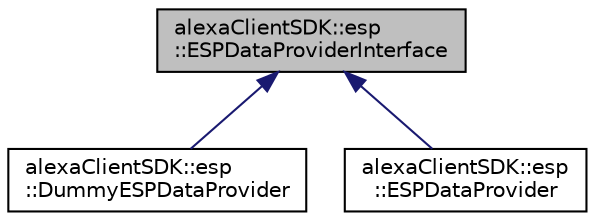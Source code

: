 digraph "alexaClientSDK::esp::ESPDataProviderInterface"
{
  edge [fontname="Helvetica",fontsize="10",labelfontname="Helvetica",labelfontsize="10"];
  node [fontname="Helvetica",fontsize="10",shape=record];
  Node1 [label="alexaClientSDK::esp\l::ESPDataProviderInterface",height=0.2,width=0.4,color="black", fillcolor="grey75", style="filled", fontcolor="black"];
  Node1 -> Node2 [dir="back",color="midnightblue",fontsize="10",style="solid",fontname="Helvetica"];
  Node2 [label="alexaClientSDK::esp\l::DummyESPDataProvider",height=0.2,width=0.4,color="black", fillcolor="white", style="filled",URL="$classalexa_client_s_d_k_1_1esp_1_1_dummy_e_s_p_data_provider.html"];
  Node1 -> Node3 [dir="back",color="midnightblue",fontsize="10",style="solid",fontname="Helvetica"];
  Node3 [label="alexaClientSDK::esp\l::ESPDataProvider",height=0.2,width=0.4,color="black", fillcolor="white", style="filled",URL="$classalexa_client_s_d_k_1_1esp_1_1_e_s_p_data_provider.html"];
}
